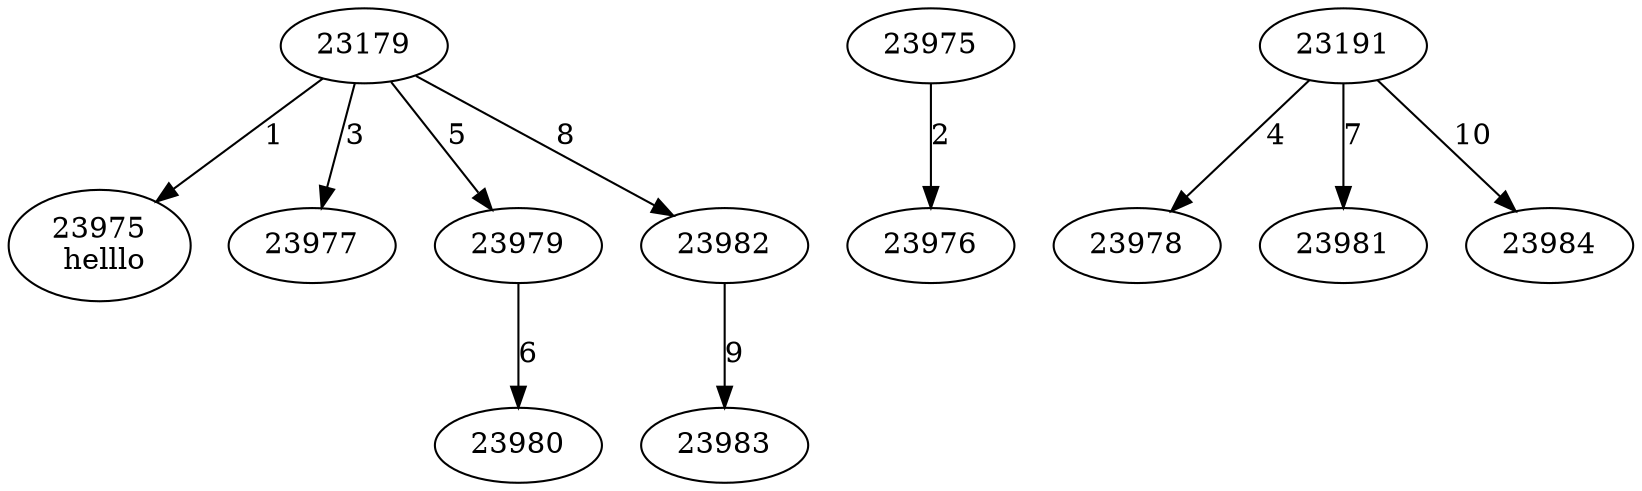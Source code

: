 digraph G {
23179 -> "23975\n helllo"[label="1"];
23975 -> 23976[label="2"];
23179 -> 23977[label="3"];
23191 -> 23978[label="4"];
23179 -> 23979[label="5"];
23979 -> 23980[label="6"];
23191 -> 23981[label="7"];
23179 -> 23982[label="8"];
23982 -> 23983[label="9"];
23191 -> 23984[label="10"];
}
